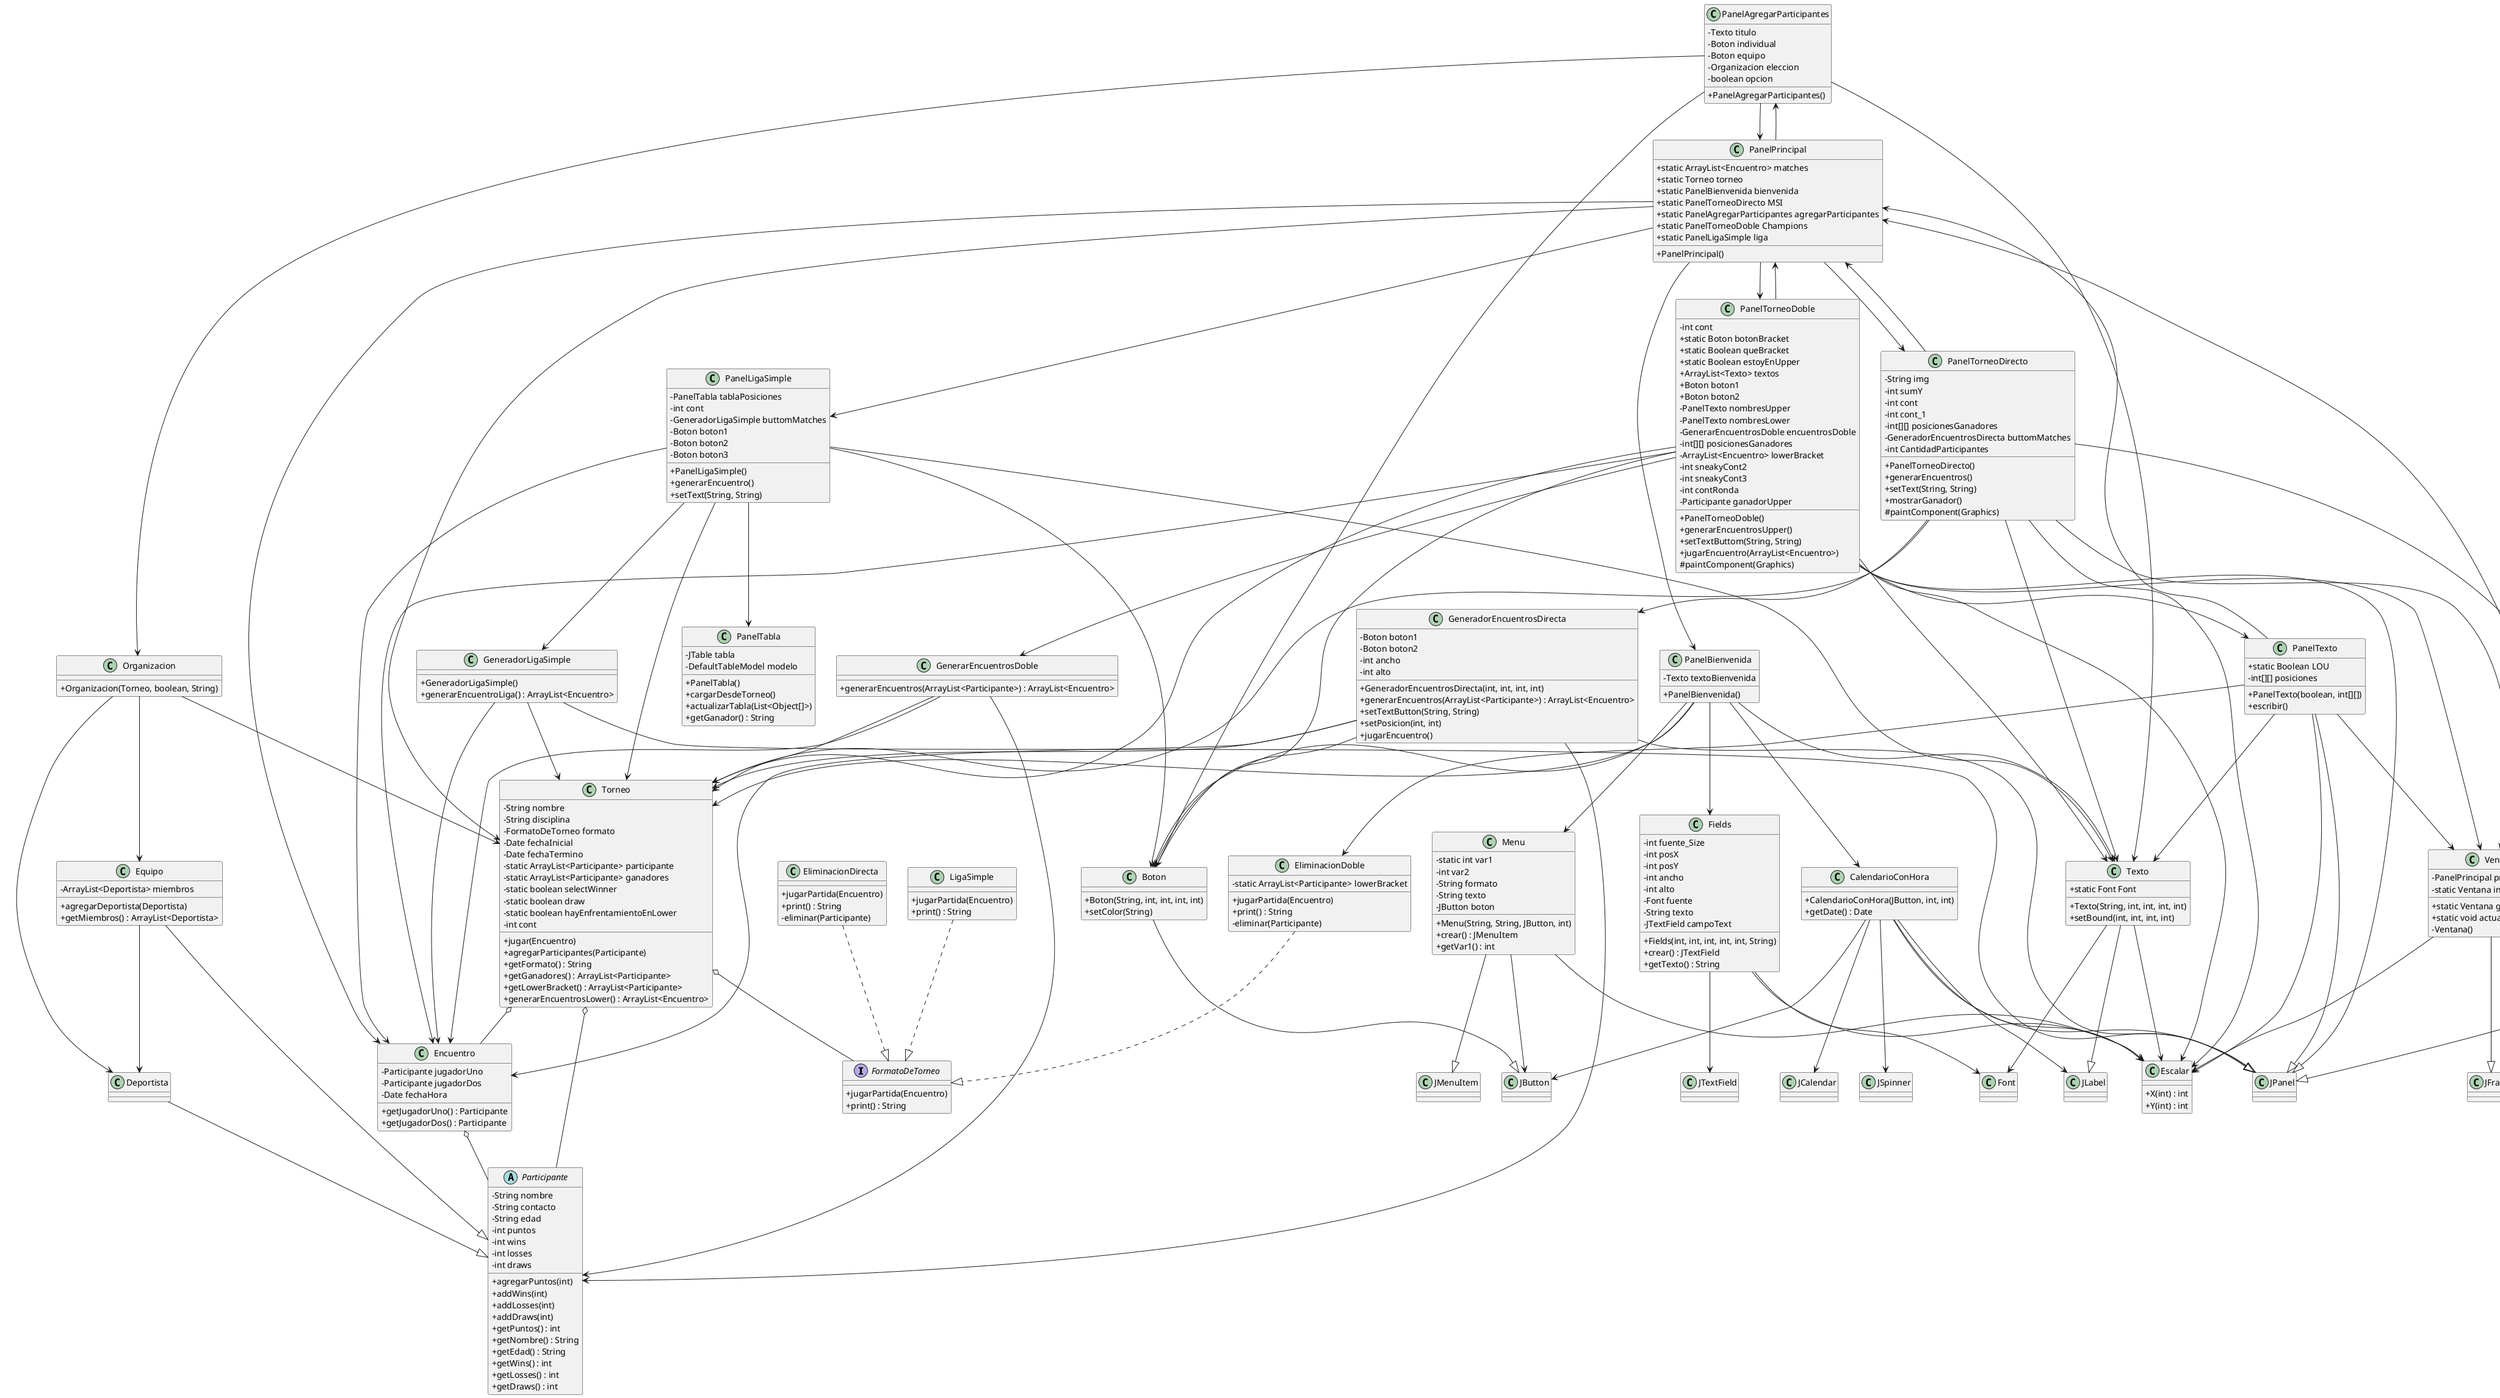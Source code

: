 @startuml
skinparam classAttributeIconSize 0

interface FormatoDeTorneo {
  + jugarPartida(Encuentro)
  + print() : String
}

class Torneo {
  - String nombre
  - String disciplina
  - FormatoDeTorneo formato
  - Date fechaInicial
  - Date fechaTermino
  - static ArrayList<Participante> participante
  - static ArrayList<Participante> ganadores
  - static boolean selectWinner
  - static boolean draw
  - static boolean hayEnfrentamientoEnLower
  - int cont
  + jugar(Encuentro)
  + agregarParticipantes(Participante)
  + getFormato() : String
  + getGanadores() : ArrayList<Participante>
  + getLowerBracket() : ArrayList<Participante>
  + generarEncuentrosLower() : ArrayList<Encuentro>
}

abstract class Participante {
  - String nombre
  - String contacto
  - String edad
  - int puntos
  - int wins
  - int losses
  - int draws
  + agregarPuntos(int)
  + addWins(int)
  + addLosses(int)
  + addDraws(int)
  + getPuntos() : int
  + getNombre() : String
  + getEdad() : String
  + getWins() : int
  + getLosses() : int
  + getDraws() : int
}

class LigaSimple {
  + jugarPartida(Encuentro)
  + print() : String
}

class EliminacionDirecta {
  + jugarPartida(Encuentro)
  + print() : String
  - eliminar(Participante)
}

class EliminacionDoble {
  - static ArrayList<Participante> lowerBracket
  + jugarPartida(Encuentro)
  + print() : String
  - eliminar(Participante)
}

class Encuentro {
  - Participante jugadorUno
  - Participante jugadorDos
  - Date fechaHora
  + getJugadorUno() : Participante
  + getJugadorDos() : Participante
}

class Deportista {
}

class Equipo {
  - ArrayList<Deportista> miembros
  + agregarDeportista(Deportista)
  + getMiembros() : ArrayList<Deportista>
}

class Organizacion {
  + Organizacion(Torneo, boolean, String)
}

class Boton {
  + Boton(String, int, int, int, int)
  + setColor(String)
}

class CalendarioConHora {
  + CalendarioConHora(JButton, int, int)
  + getDate() : Date
}

class Escalar {
  + X(int) : int
  + Y(int) : int
}

class Fields {
  - int fuente_Size
  - int posX
  - int posY
  - int ancho
  - int alto
  - Font fuente
  - String texto
  - JTextField campoText
  + Fields(int, int, int, int, int, String)
  + crear() : JTextField
  + getTexto() : String
}

class GeneradorEncuentrosDirecta {
  - Boton boton1
  - Boton boton2
  - int ancho
  - int alto
  + GeneradorEncuentrosDirecta(int, int, int, int)
  + generarEncuentros(ArrayList<Participante>) : ArrayList<Encuentro>
  + setTextButton(String, String)
  + setPosicion(int, int)
  + jugarEncuentro()
}

class GeneradorLigaSimple {
  + GeneradorLigaSimple()
  + generarEncuentroLiga() : ArrayList<Encuentro>
}

class GenerarEncuentrosDoble {
  + generarEncuentros(ArrayList<Participante>) : ArrayList<Encuentro>
}

class Menu {
  - static int var1
  - int var2
  - String formato
  - String texto
  - JButton boton
  + Menu(String, String, JButton, int)
  + crear() : JMenuItem
  + getVar1() : int
}

class PanelAgregarParticipantes {
  - Texto titulo
  - Boton individual
  - Boton equipo
  - Organizacion eleccion
  - boolean opcion
  + PanelAgregarParticipantes()
}

class PanelBienvenida {
  - Texto textoBienvenida
  + PanelBienvenida()
}

class PanelLigaSimple {
  - PanelTabla tablaPosiciones
  - int cont
  - GeneradorLigaSimple buttomMatches
  - Boton boton1
  - Boton boton2
  - Boton boton3
  + PanelLigaSimple()
  + generarEncuentro()
  + setText(String, String)
}

class PanelTabla {
  - JTable tabla
  - DefaultTableModel modelo
  + PanelTabla()
  + cargarDesdeTorneo()
  + actualizarTabla(List<Object[]>)
  + getGanador() : String
}

class PanelPrincipal {
  + static ArrayList<Encuentro> matches
  + static Torneo torneo
  + static PanelBienvenida bienvenida
  + static PanelTorneoDirecto MSI
  + static PanelAgregarParticipantes agregarParticipantes
  + static PanelTorneoDoble Champions
  + static PanelLigaSimple liga
  + PanelPrincipal()
}
class PanelTexto {
  + static Boolean LOU
  - int[][] posiciones
  + PanelTexto(boolean, int[][])
  + escribir()
}
class PanelTorneoDirecto {
  - String img
  - int sumY
  - int cont
  - int cont_1
  - int[][] posicionesGanadores
  - GeneradorEncuentrosDirecta buttomMatches
  - int CantidadParticipantes
  + PanelTorneoDirecto()
  + generarEncuentros()
  + setText(String, String)
  + mostrarGanador()
  # paintComponent(Graphics)
}
class PanelTorneoDoble {
  - int cont
  + static Boton botonBracket
  + static Boolean queBracket
  + static Boolean estoyEnUpper
  + ArrayList<Texto> textos
  + Boton boton1
  + Boton boton2
  - PanelTexto nombresUpper
  - PanelTexto nombresLower
  - GenerarEncuentrosDoble encuentrosDoble
  - int[][] posicionesGanadores
  - ArrayList<Encuentro> lowerBracket
  - int sneakyCont2
  - int sneakyCont3
  - int contRonda
  - Participante ganadorUpper
  + PanelTorneoDoble()
  + generarEncuentrosUpper()
  + setTextButtom(String, String)
  + jugarEncuentro(ArrayList<Encuentro>)
  # paintComponent(Graphics)
}
class Texto {
  + static Font Font
  + Texto(String, int, int, int, int)
  + setBound(int, int, int, int)
}
class Ventana {
  - PanelPrincipal principal
  - static Ventana instancia
  + static Ventana getInstancia()
  + static void actualizar()
  - Ventana()
}

Ventana --|> JFrame
Ventana --> PanelPrincipal
Ventana --> Escalar


Texto --|> JLabel
Texto --> Escalar
Texto --> Font

PanelTorneoDoble --|> JPanel
PanelTorneoDoble --> PanelTexto
PanelTorneoDoble --> Texto
PanelTorneoDoble --> Boton
PanelTorneoDoble --> GenerarEncuentrosDoble
PanelTorneoDoble --> Torneo
PanelTorneoDoble --> PanelPrincipal
PanelTorneoDoble --> Encuentro
PanelTorneoDoble --> Ventana
PanelTorneoDoble --> Escalar


PanelTorneoDirecto --|> JPanel
PanelTorneoDirecto --> Texto
PanelTorneoDirecto --> GeneradorEncuentrosDirecta
PanelTorneoDirecto --> Torneo
PanelTorneoDirecto --> PanelPrincipal
PanelTorneoDirecto --> Ventana
PanelTorneoDirecto --> Escalar


PanelTexto --|> JPanel
PanelTexto --> Texto
PanelTexto --> Escalar
PanelTexto --> PanelPrincipal
PanelTexto --> EliminacionDoble
PanelTexto --> Ventana

' Herencias
Deportista --|> Participante
Equipo --|> Participante
LigaSimple ..|> FormatoDeTorneo
EliminacionDirecta ..|> FormatoDeTorneo
EliminacionDoble ..|> FormatoDeTorneo
Boton --|> JButton
CalendarioConHora --|> JPanel
GeneradorEncuentrosDirecta --|> JPanel
GeneradorLigaSimple --|> JPanel
Menu --|> JMenuItem

' Relaciones
Torneo o-- FormatoDeTorneo
Torneo o-- Encuentro
Torneo o-- Participante
Encuentro o-- Participante
Equipo --> Deportista
Organizacion --> Torneo
Organizacion --> Equipo
Organizacion --> Deportista
CalendarioConHora --> Escalar
CalendarioConHora --> JButton
CalendarioConHora --> JCalendar
CalendarioConHora --> JSpinner
CalendarioConHora --> JLabel
Fields --> JTextField
Fields --> Font
Fields --> Escalar
GeneradorEncuentrosDirecta --> Boton
GeneradorEncuentrosDirecta --> Torneo
GeneradorEncuentrosDirecta --> Participante
GeneradorEncuentrosDirecta --> Encuentro
GeneradorLigaSimple --> Encuentro
GeneradorLigaSimple --> Torneo
GenerarEncuentrosDoble --> Participante
GenerarEncuentrosDoble --> Encuentro
GenerarEncuentrosDoble --> Torneo
Menu --> JButton
Menu --> Escalar

PanelAgregarParticipantes --> Boton
PanelAgregarParticipantes --> Texto
PanelAgregarParticipantes --> Organizacion
PanelAgregarParticipantes --> PanelPrincipal

PanelBienvenida --> Boton
PanelBienvenida --> Texto
PanelBienvenida --> Fields
PanelBienvenida --> CalendarioConHora
PanelBienvenida --> Menu
PanelBienvenida --> Torneo

PanelLigaSimple --> GeneradorLigaSimple
PanelLigaSimple --> PanelTabla
PanelLigaSimple --> Boton
PanelLigaSimple --> Texto
PanelLigaSimple --> Encuentro
PanelLigaSimple --> Torneo

PanelPrincipal --> PanelBienvenida
PanelPrincipal --> PanelTorneoDirecto
PanelPrincipal --> PanelAgregarParticipantes
PanelPrincipal --> PanelTorneoDoble
PanelPrincipal --> PanelLigaSimple
PanelPrincipal --> Torneo
PanelPrincipal --> Encuentro
@enduml
